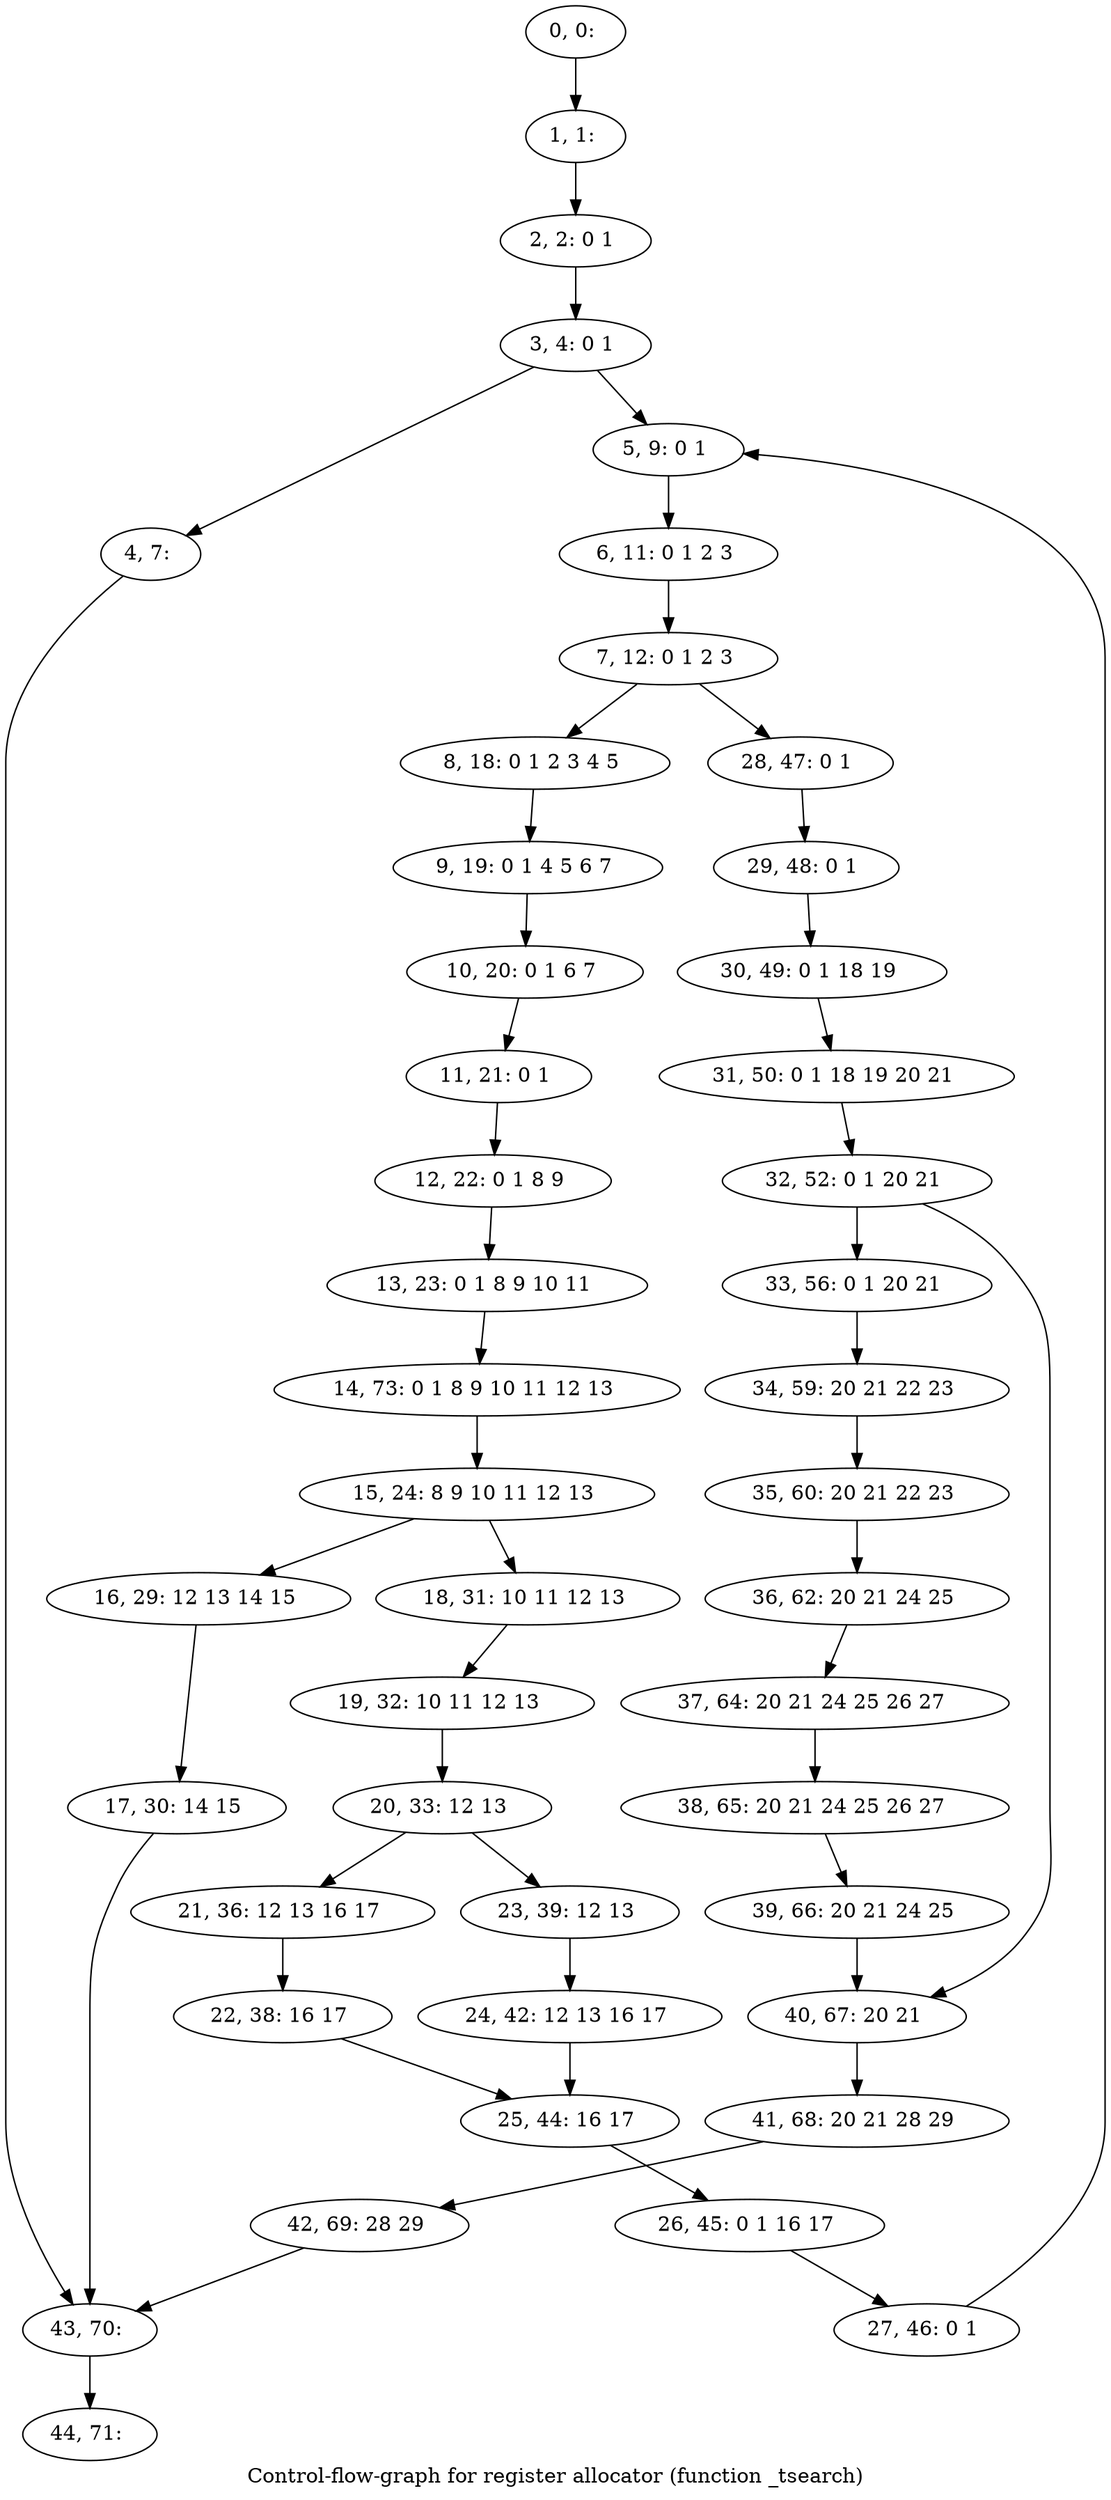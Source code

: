 digraph G {
graph [label="Control-flow-graph for register allocator (function _tsearch)"]
0[label="0, 0: "];
1[label="1, 1: "];
2[label="2, 2: 0 1 "];
3[label="3, 4: 0 1 "];
4[label="4, 7: "];
5[label="5, 9: 0 1 "];
6[label="6, 11: 0 1 2 3 "];
7[label="7, 12: 0 1 2 3 "];
8[label="8, 18: 0 1 2 3 4 5 "];
9[label="9, 19: 0 1 4 5 6 7 "];
10[label="10, 20: 0 1 6 7 "];
11[label="11, 21: 0 1 "];
12[label="12, 22: 0 1 8 9 "];
13[label="13, 23: 0 1 8 9 10 11 "];
14[label="14, 73: 0 1 8 9 10 11 12 13 "];
15[label="15, 24: 8 9 10 11 12 13 "];
16[label="16, 29: 12 13 14 15 "];
17[label="17, 30: 14 15 "];
18[label="18, 31: 10 11 12 13 "];
19[label="19, 32: 10 11 12 13 "];
20[label="20, 33: 12 13 "];
21[label="21, 36: 12 13 16 17 "];
22[label="22, 38: 16 17 "];
23[label="23, 39: 12 13 "];
24[label="24, 42: 12 13 16 17 "];
25[label="25, 44: 16 17 "];
26[label="26, 45: 0 1 16 17 "];
27[label="27, 46: 0 1 "];
28[label="28, 47: 0 1 "];
29[label="29, 48: 0 1 "];
30[label="30, 49: 0 1 18 19 "];
31[label="31, 50: 0 1 18 19 20 21 "];
32[label="32, 52: 0 1 20 21 "];
33[label="33, 56: 0 1 20 21 "];
34[label="34, 59: 20 21 22 23 "];
35[label="35, 60: 20 21 22 23 "];
36[label="36, 62: 20 21 24 25 "];
37[label="37, 64: 20 21 24 25 26 27 "];
38[label="38, 65: 20 21 24 25 26 27 "];
39[label="39, 66: 20 21 24 25 "];
40[label="40, 67: 20 21 "];
41[label="41, 68: 20 21 28 29 "];
42[label="42, 69: 28 29 "];
43[label="43, 70: "];
44[label="44, 71: "];
0->1 ;
1->2 ;
2->3 ;
3->4 ;
3->5 ;
4->43 ;
5->6 ;
6->7 ;
7->8 ;
7->28 ;
8->9 ;
9->10 ;
10->11 ;
11->12 ;
12->13 ;
13->14 ;
14->15 ;
15->16 ;
15->18 ;
16->17 ;
17->43 ;
18->19 ;
19->20 ;
20->21 ;
20->23 ;
21->22 ;
22->25 ;
23->24 ;
24->25 ;
25->26 ;
26->27 ;
27->5 ;
28->29 ;
29->30 ;
30->31 ;
31->32 ;
32->33 ;
32->40 ;
33->34 ;
34->35 ;
35->36 ;
36->37 ;
37->38 ;
38->39 ;
39->40 ;
40->41 ;
41->42 ;
42->43 ;
43->44 ;
}
